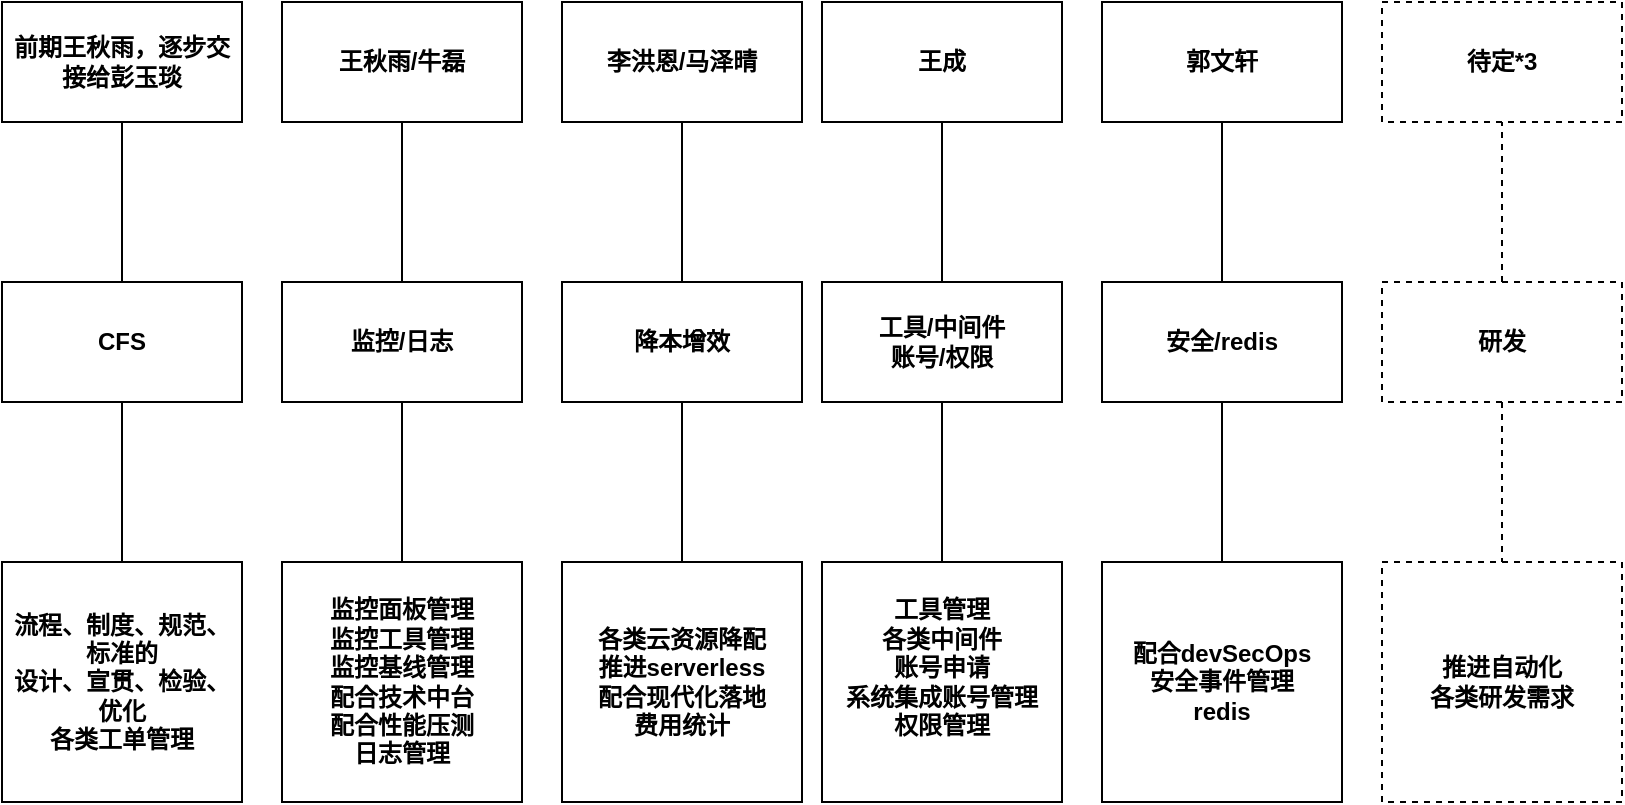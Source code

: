 <mxfile version="22.1.3" type="github">
  <diagram name="Page-1" id="90a13364-a465-7bf4-72fc-28e22215d7a0">
    <mxGraphModel dx="954" dy="606" grid="1" gridSize="10" guides="1" tooltips="1" connect="1" arrows="1" fold="1" page="1" pageScale="1.5" pageWidth="1169" pageHeight="826" background="none" math="0" shadow="0">
      <root>
        <mxCell id="0" style=";html=1;" />
        <mxCell id="1" style=";html=1;" parent="0" />
        <mxCell id="cqxLbp6pCCY_u_N71Wts-29" value="" style="edgeStyle=elbowEdgeStyle;rounded=0;orthogonalLoop=1;jettySize=auto;html=1;elbow=vertical;startArrow=none;endArrow=none;" parent="1" source="SuaFpD2nNM8USR017ylW-28" target="cqxLbp6pCCY_u_N71Wts-28" edge="1">
          <mxGeometry relative="1" as="geometry" />
        </mxCell>
        <mxCell id="cqxLbp6pCCY_u_N71Wts-43" value="" style="edgeStyle=elbowEdgeStyle;rounded=0;orthogonalLoop=1;jettySize=auto;html=1;elbow=horizontal;startArrow=none;endArrow=none;" parent="1" source="SuaFpD2nNM8USR017ylW-28" target="cqxLbp6pCCY_u_N71Wts-42" edge="1">
          <mxGeometry relative="1" as="geometry" />
        </mxCell>
        <UserObject label="&lt;b&gt;监控/日志&lt;/b&gt;" treeRoot="1" id="SuaFpD2nNM8USR017ylW-28">
          <mxCell style="whiteSpace=wrap;html=1;align=center;treeFolding=1;treeMoving=1;newEdgeStyle={&quot;edgeStyle&quot;:&quot;elbowEdgeStyle&quot;,&quot;startArrow&quot;:&quot;none&quot;,&quot;endArrow&quot;:&quot;none&quot;};" parent="1" vertex="1">
            <mxGeometry x="410" y="860" width="120" height="60" as="geometry" />
          </mxCell>
        </UserObject>
        <mxCell id="cqxLbp6pCCY_u_N71Wts-31" value="" style="edgeStyle=elbowEdgeStyle;rounded=0;orthogonalLoop=1;jettySize=auto;html=1;elbow=vertical;startArrow=none;endArrow=none;" parent="1" source="SuaFpD2nNM8USR017ylW-30" target="cqxLbp6pCCY_u_N71Wts-30" edge="1">
          <mxGeometry relative="1" as="geometry" />
        </mxCell>
        <mxCell id="cqxLbp6pCCY_u_N71Wts-45" value="" style="edgeStyle=elbowEdgeStyle;rounded=0;orthogonalLoop=1;jettySize=auto;html=1;elbow=horizontal;startArrow=none;endArrow=none;" parent="1" source="SuaFpD2nNM8USR017ylW-30" target="cqxLbp6pCCY_u_N71Wts-44" edge="1">
          <mxGeometry relative="1" as="geometry" />
        </mxCell>
        <UserObject label="&lt;b&gt;降本增效&lt;/b&gt;" treeRoot="1" id="SuaFpD2nNM8USR017ylW-30">
          <mxCell style="whiteSpace=wrap;html=1;align=center;treeFolding=1;treeMoving=1;newEdgeStyle={&quot;edgeStyle&quot;:&quot;elbowEdgeStyle&quot;,&quot;startArrow&quot;:&quot;none&quot;,&quot;endArrow&quot;:&quot;none&quot;};" parent="1" vertex="1">
            <mxGeometry x="550" y="860" width="120" height="60" as="geometry" />
          </mxCell>
        </UserObject>
        <mxCell id="cqxLbp6pCCY_u_N71Wts-33" value="" style="edgeStyle=elbowEdgeStyle;rounded=0;orthogonalLoop=1;jettySize=auto;html=1;elbow=vertical;startArrow=none;endArrow=none;" parent="1" source="SuaFpD2nNM8USR017ylW-34" target="cqxLbp6pCCY_u_N71Wts-32" edge="1">
          <mxGeometry relative="1" as="geometry" />
        </mxCell>
        <mxCell id="cqxLbp6pCCY_u_N71Wts-41" value="" style="edgeStyle=elbowEdgeStyle;rounded=0;orthogonalLoop=1;jettySize=auto;html=1;elbow=horizontal;startArrow=none;endArrow=none;" parent="1" source="SuaFpD2nNM8USR017ylW-34" target="cqxLbp6pCCY_u_N71Wts-40" edge="1">
          <mxGeometry relative="1" as="geometry" />
        </mxCell>
        <UserObject label="&lt;b&gt;CFS&lt;/b&gt;" treeRoot="1" id="SuaFpD2nNM8USR017ylW-34">
          <mxCell style="whiteSpace=wrap;html=1;align=center;treeFolding=1;treeMoving=1;newEdgeStyle={&quot;edgeStyle&quot;:&quot;elbowEdgeStyle&quot;,&quot;startArrow&quot;:&quot;none&quot;,&quot;endArrow&quot;:&quot;none&quot;};" parent="1" vertex="1">
            <mxGeometry x="270" y="860" width="120" height="60" as="geometry" />
          </mxCell>
        </UserObject>
        <mxCell id="cqxLbp6pCCY_u_N71Wts-35" value="" style="edgeStyle=elbowEdgeStyle;rounded=0;orthogonalLoop=1;jettySize=auto;html=1;elbow=vertical;startArrow=none;endArrow=none;" parent="1" source="SuaFpD2nNM8USR017ylW-36" target="cqxLbp6pCCY_u_N71Wts-34" edge="1">
          <mxGeometry relative="1" as="geometry" />
        </mxCell>
        <mxCell id="cqxLbp6pCCY_u_N71Wts-47" value="" style="edgeStyle=elbowEdgeStyle;rounded=0;orthogonalLoop=1;jettySize=auto;html=1;elbow=horizontal;startArrow=none;endArrow=none;" parent="1" source="SuaFpD2nNM8USR017ylW-36" target="cqxLbp6pCCY_u_N71Wts-46" edge="1">
          <mxGeometry relative="1" as="geometry" />
        </mxCell>
        <UserObject label="&lt;b&gt;工具/中间件&lt;br&gt;&lt;/b&gt;&lt;b style=&quot;border-color: var(--border-color);&quot;&gt;账号/权限&lt;/b&gt;&lt;b&gt;&lt;br&gt;&lt;/b&gt;" treeRoot="1" id="SuaFpD2nNM8USR017ylW-36">
          <mxCell style="whiteSpace=wrap;html=1;align=center;treeFolding=1;treeMoving=1;newEdgeStyle={&quot;edgeStyle&quot;:&quot;elbowEdgeStyle&quot;,&quot;startArrow&quot;:&quot;none&quot;,&quot;endArrow&quot;:&quot;none&quot;};" parent="1" vertex="1">
            <mxGeometry x="680" y="860" width="120" height="60" as="geometry" />
          </mxCell>
        </UserObject>
        <mxCell id="cqxLbp6pCCY_u_N71Wts-37" value="" style="edgeStyle=elbowEdgeStyle;rounded=0;orthogonalLoop=1;jettySize=auto;html=1;elbow=vertical;startArrow=none;endArrow=none;" parent="1" source="SuaFpD2nNM8USR017ylW-50" target="cqxLbp6pCCY_u_N71Wts-36" edge="1">
          <mxGeometry relative="1" as="geometry" />
        </mxCell>
        <mxCell id="cqxLbp6pCCY_u_N71Wts-49" value="" style="edgeStyle=elbowEdgeStyle;rounded=0;orthogonalLoop=1;jettySize=auto;html=1;elbow=horizontal;startArrow=none;endArrow=none;" parent="1" source="SuaFpD2nNM8USR017ylW-50" target="cqxLbp6pCCY_u_N71Wts-48" edge="1">
          <mxGeometry relative="1" as="geometry" />
        </mxCell>
        <UserObject label="&lt;b&gt;安全/redis&lt;/b&gt;" treeRoot="1" id="SuaFpD2nNM8USR017ylW-50">
          <mxCell style="whiteSpace=wrap;html=1;align=center;treeFolding=1;treeMoving=1;newEdgeStyle={&quot;edgeStyle&quot;:&quot;elbowEdgeStyle&quot;,&quot;startArrow&quot;:&quot;none&quot;,&quot;endArrow&quot;:&quot;none&quot;};" parent="1" vertex="1">
            <mxGeometry x="820" y="860" width="120" height="60" as="geometry" />
          </mxCell>
        </UserObject>
        <UserObject label="&lt;b&gt;监控面板管理&lt;br&gt;&lt;/b&gt;&lt;b style=&quot;border-color: var(--border-color);&quot;&gt;监控工具管理&lt;br style=&quot;border-color: var(--border-color);&quot;&gt;监控基线管理&lt;br style=&quot;border-color: var(--border-color);&quot;&gt;&lt;/b&gt;&lt;b&gt;配合技术中台&lt;br&gt;配合性能压测&lt;br&gt;&lt;/b&gt;&lt;b style=&quot;border-color: var(--border-color);&quot;&gt;日志管理&lt;br style=&quot;border-color: var(--border-color);&quot;&gt;&lt;/b&gt;" treeRoot="1" id="cqxLbp6pCCY_u_N71Wts-28">
          <mxCell style="whiteSpace=wrap;html=1;align=center;treeFolding=1;treeMoving=1;newEdgeStyle={&quot;edgeStyle&quot;:&quot;elbowEdgeStyle&quot;,&quot;startArrow&quot;:&quot;none&quot;,&quot;endArrow&quot;:&quot;none&quot;};" parent="1" vertex="1">
            <mxGeometry x="410" y="1000" width="120" height="120" as="geometry" />
          </mxCell>
        </UserObject>
        <UserObject label="&lt;b style=&quot;border-color: var(--border-color);&quot;&gt;各类云资源降配&lt;br&gt;推进serverless&lt;br&gt;配合现代化落地&lt;br&gt;费用统计&lt;br&gt;&lt;/b&gt;" treeRoot="1" id="cqxLbp6pCCY_u_N71Wts-30">
          <mxCell style="whiteSpace=wrap;html=1;align=center;treeFolding=1;treeMoving=1;newEdgeStyle={&quot;edgeStyle&quot;:&quot;elbowEdgeStyle&quot;,&quot;startArrow&quot;:&quot;none&quot;,&quot;endArrow&quot;:&quot;none&quot;};" parent="1" vertex="1">
            <mxGeometry x="550" y="1000" width="120" height="120" as="geometry" />
          </mxCell>
        </UserObject>
        <UserObject label="&lt;b&gt;流程、制度、规范、标准的&lt;br&gt;设计、宣贯、检验、优化&lt;br&gt;各类工单管理&lt;br&gt;&lt;/b&gt;" treeRoot="1" id="cqxLbp6pCCY_u_N71Wts-32">
          <mxCell style="whiteSpace=wrap;html=1;align=center;treeFolding=1;treeMoving=1;newEdgeStyle={&quot;edgeStyle&quot;:&quot;elbowEdgeStyle&quot;,&quot;startArrow&quot;:&quot;none&quot;,&quot;endArrow&quot;:&quot;none&quot;};" parent="1" vertex="1">
            <mxGeometry x="270" y="1000" width="120" height="120" as="geometry" />
          </mxCell>
        </UserObject>
        <UserObject label="&lt;b&gt;工具管理&lt;br&gt;各类中间件&lt;br&gt;账号申请&lt;br&gt;系统集成账号管理&lt;br&gt;权限管理&lt;br&gt;&lt;br&gt;&lt;/b&gt;" treeRoot="1" id="cqxLbp6pCCY_u_N71Wts-34">
          <mxCell style="whiteSpace=wrap;html=1;align=center;treeFolding=1;treeMoving=1;newEdgeStyle={&quot;edgeStyle&quot;:&quot;elbowEdgeStyle&quot;,&quot;startArrow&quot;:&quot;none&quot;,&quot;endArrow&quot;:&quot;none&quot;};" parent="1" vertex="1">
            <mxGeometry x="680" y="1000" width="120" height="120" as="geometry" />
          </mxCell>
        </UserObject>
        <UserObject label="&lt;b&gt;配合devSecOps&lt;br&gt;安全事件管理&lt;br&gt;redis&lt;br&gt;&lt;/b&gt;" treeRoot="1" id="cqxLbp6pCCY_u_N71Wts-36">
          <mxCell style="whiteSpace=wrap;html=1;align=center;treeFolding=1;treeMoving=1;newEdgeStyle={&quot;edgeStyle&quot;:&quot;elbowEdgeStyle&quot;,&quot;startArrow&quot;:&quot;none&quot;,&quot;endArrow&quot;:&quot;none&quot;};" parent="1" vertex="1">
            <mxGeometry x="820" y="1000" width="120" height="120" as="geometry" />
          </mxCell>
        </UserObject>
        <UserObject label="&lt;b&gt;前期王秋雨，逐步交接给彭玉琰&lt;/b&gt;" treeRoot="1" id="cqxLbp6pCCY_u_N71Wts-40">
          <mxCell style="whiteSpace=wrap;html=1;align=center;treeFolding=1;treeMoving=1;newEdgeStyle={&quot;edgeStyle&quot;:&quot;elbowEdgeStyle&quot;,&quot;startArrow&quot;:&quot;none&quot;,&quot;endArrow&quot;:&quot;none&quot;};" parent="1" vertex="1">
            <mxGeometry x="270" y="720" width="120" height="60" as="geometry" />
          </mxCell>
        </UserObject>
        <UserObject label="&lt;b&gt;王秋雨/牛磊&lt;/b&gt;" treeRoot="1" id="cqxLbp6pCCY_u_N71Wts-42">
          <mxCell style="whiteSpace=wrap;html=1;align=center;treeFolding=1;treeMoving=1;newEdgeStyle={&quot;edgeStyle&quot;:&quot;elbowEdgeStyle&quot;,&quot;startArrow&quot;:&quot;none&quot;,&quot;endArrow&quot;:&quot;none&quot;};" parent="1" vertex="1">
            <mxGeometry x="410" y="720" width="120" height="60" as="geometry" />
          </mxCell>
        </UserObject>
        <UserObject label="&lt;b&gt;李洪恩/马泽晴&lt;/b&gt;" treeRoot="1" id="cqxLbp6pCCY_u_N71Wts-44">
          <mxCell style="whiteSpace=wrap;html=1;align=center;treeFolding=1;treeMoving=1;newEdgeStyle={&quot;edgeStyle&quot;:&quot;elbowEdgeStyle&quot;,&quot;startArrow&quot;:&quot;none&quot;,&quot;endArrow&quot;:&quot;none&quot;};" parent="1" vertex="1">
            <mxGeometry x="550" y="720" width="120" height="60" as="geometry" />
          </mxCell>
        </UserObject>
        <UserObject label="&lt;b&gt;王成&lt;br&gt;&lt;/b&gt;" treeRoot="1" id="cqxLbp6pCCY_u_N71Wts-46">
          <mxCell style="whiteSpace=wrap;html=1;align=center;treeFolding=1;treeMoving=1;newEdgeStyle={&quot;edgeStyle&quot;:&quot;elbowEdgeStyle&quot;,&quot;startArrow&quot;:&quot;none&quot;,&quot;endArrow&quot;:&quot;none&quot;};" parent="1" vertex="1">
            <mxGeometry x="680" y="720" width="120" height="60" as="geometry" />
          </mxCell>
        </UserObject>
        <UserObject label="&lt;b&gt;郭文轩&lt;/b&gt;" treeRoot="1" id="cqxLbp6pCCY_u_N71Wts-48">
          <mxCell style="whiteSpace=wrap;html=1;align=center;treeFolding=1;treeMoving=1;newEdgeStyle={&quot;edgeStyle&quot;:&quot;elbowEdgeStyle&quot;,&quot;startArrow&quot;:&quot;none&quot;,&quot;endArrow&quot;:&quot;none&quot;};" parent="1" vertex="1" collapsed="1">
            <mxGeometry x="820" y="720" width="120" height="60" as="geometry" />
          </mxCell>
        </UserObject>
        <mxCell id="cqxLbp6pCCY_u_N71Wts-52" value="" style="edgeStyle=elbowEdgeStyle;rounded=0;orthogonalLoop=1;jettySize=auto;html=1;elbow=horizontal;startArrow=none;endArrow=none;dashed=1;" parent="1" source="cqxLbp6pCCY_u_N71Wts-50" target="cqxLbp6pCCY_u_N71Wts-51" edge="1">
          <mxGeometry relative="1" as="geometry" />
        </mxCell>
        <mxCell id="cqxLbp6pCCY_u_N71Wts-54" value="" style="edgeStyle=elbowEdgeStyle;rounded=0;orthogonalLoop=1;jettySize=auto;html=1;elbow=vertical;startArrow=none;endArrow=none;dashed=1;" parent="1" source="cqxLbp6pCCY_u_N71Wts-50" target="cqxLbp6pCCY_u_N71Wts-53" edge="1">
          <mxGeometry relative="1" as="geometry" />
        </mxCell>
        <UserObject label="&lt;b&gt;研发&lt;/b&gt;" treeRoot="1" id="cqxLbp6pCCY_u_N71Wts-50">
          <mxCell style="whiteSpace=wrap;html=1;align=center;treeFolding=1;treeMoving=1;newEdgeStyle={&quot;edgeStyle&quot;:&quot;elbowEdgeStyle&quot;,&quot;startArrow&quot;:&quot;none&quot;,&quot;endArrow&quot;:&quot;none&quot;};dashed=1;" parent="1" vertex="1">
            <mxGeometry x="960" y="860" width="120" height="60" as="geometry" />
          </mxCell>
        </UserObject>
        <UserObject label="&lt;b&gt;待定*3&lt;/b&gt;" treeRoot="1" id="cqxLbp6pCCY_u_N71Wts-51">
          <mxCell style="whiteSpace=wrap;html=1;align=center;treeFolding=1;treeMoving=1;newEdgeStyle={&quot;edgeStyle&quot;:&quot;elbowEdgeStyle&quot;,&quot;startArrow&quot;:&quot;none&quot;,&quot;endArrow&quot;:&quot;none&quot;};dashed=1;" parent="1" vertex="1">
            <mxGeometry x="960" y="720" width="120" height="60" as="geometry" />
          </mxCell>
        </UserObject>
        <UserObject label="&lt;b&gt;推进自动化&lt;br&gt;各类研发需求&lt;/b&gt;" treeRoot="1" id="cqxLbp6pCCY_u_N71Wts-53">
          <mxCell style="whiteSpace=wrap;html=1;align=center;treeFolding=1;treeMoving=1;newEdgeStyle={&quot;edgeStyle&quot;:&quot;elbowEdgeStyle&quot;,&quot;startArrow&quot;:&quot;none&quot;,&quot;endArrow&quot;:&quot;none&quot;};dashed=1;" parent="1" vertex="1">
            <mxGeometry x="960" y="1000" width="120" height="120" as="geometry" />
          </mxCell>
        </UserObject>
      </root>
    </mxGraphModel>
  </diagram>
</mxfile>
